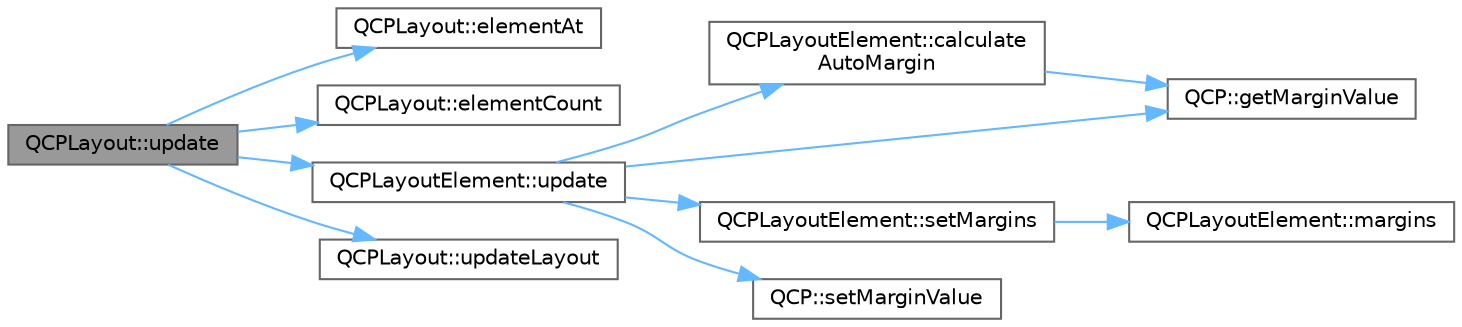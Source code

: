 digraph "QCPLayout::update"
{
 // LATEX_PDF_SIZE
  bgcolor="transparent";
  edge [fontname=Helvetica,fontsize=10,labelfontname=Helvetica,labelfontsize=10];
  node [fontname=Helvetica,fontsize=10,shape=box,height=0.2,width=0.4];
  rankdir="LR";
  Node1 [label="QCPLayout::update",height=0.2,width=0.4,color="gray40", fillcolor="grey60", style="filled", fontcolor="black",tooltip=" "];
  Node1 -> Node2 [color="steelblue1",style="solid"];
  Node2 [label="QCPLayout::elementAt",height=0.2,width=0.4,color="grey40", fillcolor="white", style="filled",URL="$class_q_c_p_layout.html#afa73ca7d859f8a3ee5c73c9b353d2a56",tooltip=" "];
  Node1 -> Node3 [color="steelblue1",style="solid"];
  Node3 [label="QCPLayout::elementCount",height=0.2,width=0.4,color="grey40", fillcolor="white", style="filled",URL="$class_q_c_p_layout.html#a39d3e9ef5d9b82ab1885ba1cb9597e56",tooltip=" "];
  Node1 -> Node4 [color="steelblue1",style="solid"];
  Node4 [label="QCPLayoutElement::update",height=0.2,width=0.4,color="grey40", fillcolor="white", style="filled",URL="$class_q_c_p_layout_element.html#a929c2ec62e0e0e1d8418eaa802e2af9b",tooltip=" "];
  Node4 -> Node5 [color="steelblue1",style="solid"];
  Node5 [label="QCPLayoutElement::calculate\lAutoMargin",height=0.2,width=0.4,color="grey40", fillcolor="white", style="filled",URL="$class_q_c_p_layout_element.html#a005c9f0fe84bc1591a2cf2c46fd477b4",tooltip=" "];
  Node5 -> Node6 [color="steelblue1",style="solid"];
  Node6 [label="QCP::getMarginValue",height=0.2,width=0.4,color="grey40", fillcolor="white", style="filled",URL="$namespace_q_c_p.html#a23a2679d3495c444acc26acc61e35b5b",tooltip=" "];
  Node4 -> Node6 [color="steelblue1",style="solid"];
  Node4 -> Node7 [color="steelblue1",style="solid"];
  Node7 [label="QCPLayoutElement::setMargins",height=0.2,width=0.4,color="grey40", fillcolor="white", style="filled",URL="$class_q_c_p_layout_element.html#a8f450b1f3f992ad576fce2c63d8b79cf",tooltip=" "];
  Node7 -> Node8 [color="steelblue1",style="solid"];
  Node8 [label="QCPLayoutElement::margins",height=0.2,width=0.4,color="grey40", fillcolor="white", style="filled",URL="$class_q_c_p_layout_element.html#af4ac9450aa2d60863bf3a8ea0c940c9d",tooltip=" "];
  Node4 -> Node9 [color="steelblue1",style="solid"];
  Node9 [label="QCP::setMarginValue",height=0.2,width=0.4,color="grey40", fillcolor="white", style="filled",URL="$namespace_q_c_p.html#afbf6e3084c108f2bb4372107945ee82f",tooltip=" "];
  Node1 -> Node10 [color="steelblue1",style="solid"];
  Node10 [label="QCPLayout::updateLayout",height=0.2,width=0.4,color="grey40", fillcolor="white", style="filled",URL="$class_q_c_p_layout.html#a165c77f6287ac92e8d03017ad913378b",tooltip=" "];
}
